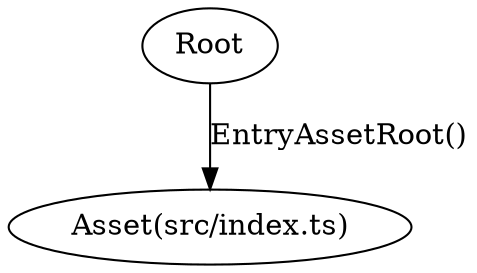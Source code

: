 digraph {
    0 [ label = "Root" ]
    1 [ label = "Asset(src/index.ts)" ]
    0 -> 1 [ label = "EntryAssetRoot()" ]
}
